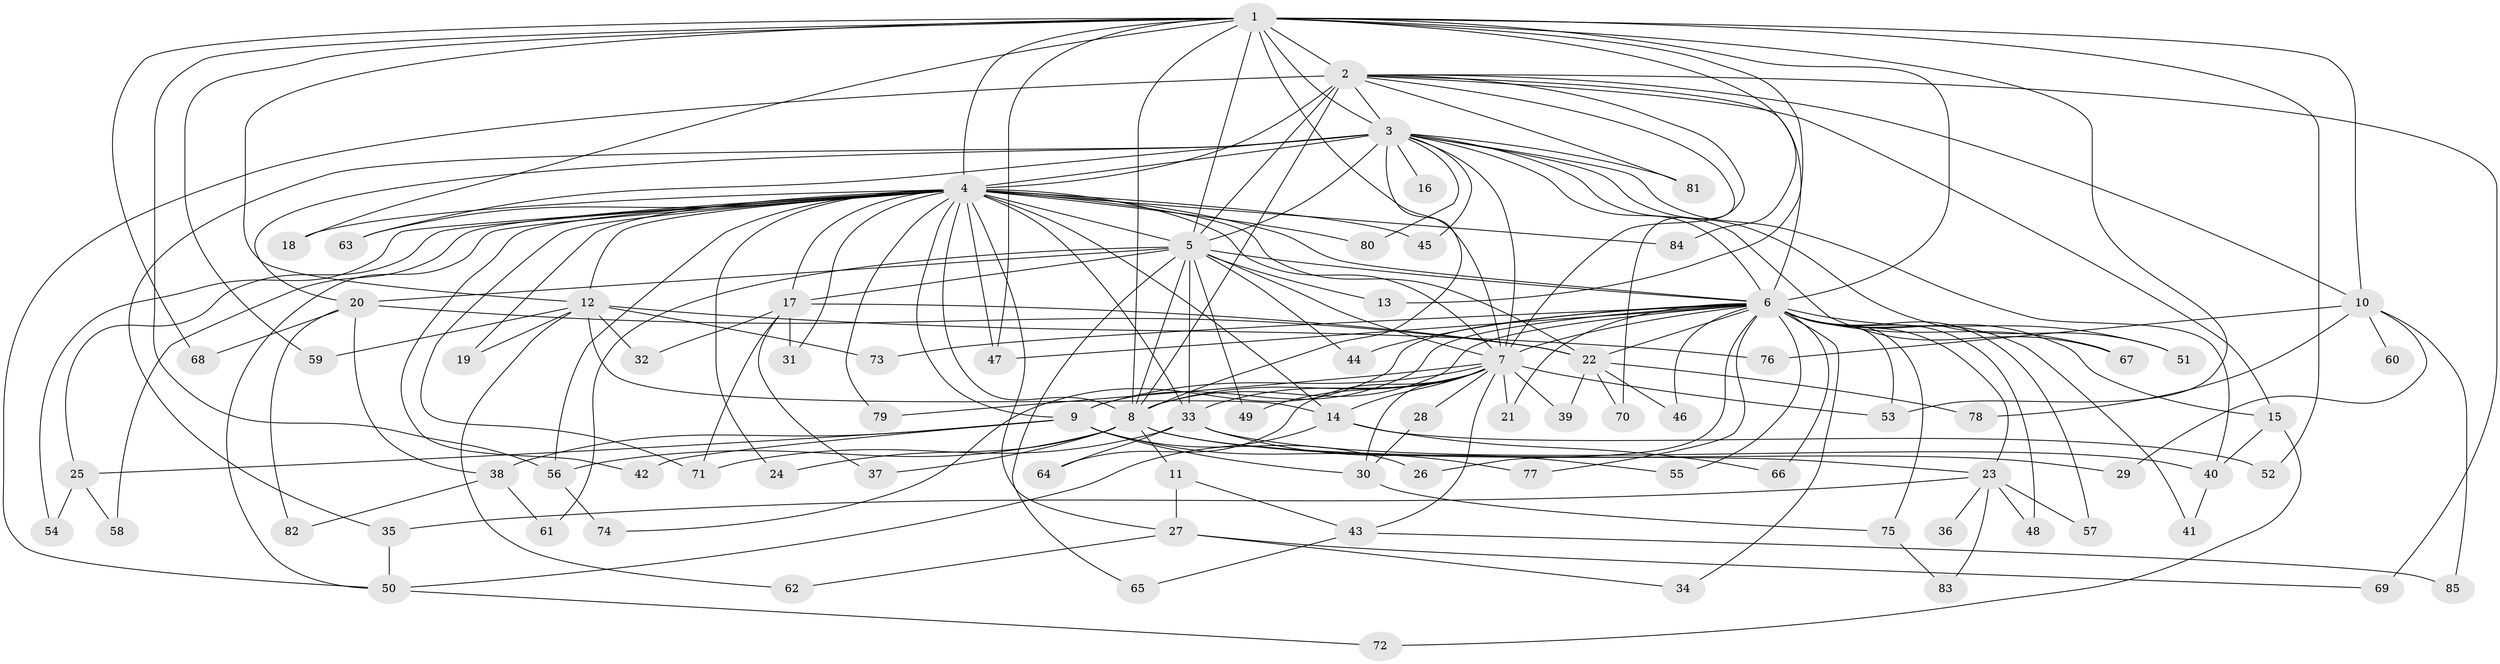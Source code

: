 // original degree distribution, {18: 0.008403361344537815, 17: 0.01680672268907563, 21: 0.008403361344537815, 16: 0.008403361344537815, 25: 0.008403361344537815, 19: 0.008403361344537815, 33: 0.008403361344537815, 26: 0.01680672268907563, 6: 0.03361344537815126, 8: 0.01680672268907563, 4: 0.10084033613445378, 9: 0.008403361344537815, 2: 0.5966386554621849, 5: 0.03361344537815126, 3: 0.11764705882352941, 7: 0.008403361344537815}
// Generated by graph-tools (version 1.1) at 2025/49/03/04/25 22:49:52]
// undirected, 85 vertices, 190 edges
graph export_dot {
  node [color=gray90,style=filled];
  1;
  2;
  3;
  4;
  5;
  6;
  7;
  8;
  9;
  10;
  11;
  12;
  13;
  14;
  15;
  16;
  17;
  18;
  19;
  20;
  21;
  22;
  23;
  24;
  25;
  26;
  27;
  28;
  29;
  30;
  31;
  32;
  33;
  34;
  35;
  36;
  37;
  38;
  39;
  40;
  41;
  42;
  43;
  44;
  45;
  46;
  47;
  48;
  49;
  50;
  51;
  52;
  53;
  54;
  55;
  56;
  57;
  58;
  59;
  60;
  61;
  62;
  63;
  64;
  65;
  66;
  67;
  68;
  69;
  70;
  71;
  72;
  73;
  74;
  75;
  76;
  77;
  78;
  79;
  80;
  81;
  82;
  83;
  84;
  85;
  1 -- 2 [weight=3.0];
  1 -- 3 [weight=2.0];
  1 -- 4 [weight=4.0];
  1 -- 5 [weight=2.0];
  1 -- 6 [weight=3.0];
  1 -- 7 [weight=3.0];
  1 -- 8 [weight=2.0];
  1 -- 10 [weight=1.0];
  1 -- 12 [weight=1.0];
  1 -- 13 [weight=1.0];
  1 -- 18 [weight=1.0];
  1 -- 47 [weight=1.0];
  1 -- 52 [weight=1.0];
  1 -- 53 [weight=1.0];
  1 -- 56 [weight=1.0];
  1 -- 59 [weight=1.0];
  1 -- 68 [weight=1.0];
  1 -- 84 [weight=1.0];
  2 -- 3 [weight=1.0];
  2 -- 4 [weight=2.0];
  2 -- 5 [weight=2.0];
  2 -- 6 [weight=1.0];
  2 -- 7 [weight=1.0];
  2 -- 8 [weight=1.0];
  2 -- 10 [weight=1.0];
  2 -- 15 [weight=1.0];
  2 -- 50 [weight=1.0];
  2 -- 69 [weight=1.0];
  2 -- 70 [weight=1.0];
  2 -- 81 [weight=1.0];
  3 -- 4 [weight=2.0];
  3 -- 5 [weight=2.0];
  3 -- 6 [weight=1.0];
  3 -- 7 [weight=2.0];
  3 -- 8 [weight=1.0];
  3 -- 16 [weight=1.0];
  3 -- 20 [weight=1.0];
  3 -- 35 [weight=1.0];
  3 -- 40 [weight=1.0];
  3 -- 45 [weight=1.0];
  3 -- 51 [weight=1.0];
  3 -- 63 [weight=1.0];
  3 -- 67 [weight=1.0];
  3 -- 80 [weight=1.0];
  3 -- 81 [weight=1.0];
  4 -- 5 [weight=2.0];
  4 -- 6 [weight=2.0];
  4 -- 7 [weight=2.0];
  4 -- 8 [weight=3.0];
  4 -- 9 [weight=1.0];
  4 -- 12 [weight=1.0];
  4 -- 14 [weight=1.0];
  4 -- 17 [weight=3.0];
  4 -- 18 [weight=2.0];
  4 -- 19 [weight=1.0];
  4 -- 22 [weight=2.0];
  4 -- 24 [weight=1.0];
  4 -- 25 [weight=1.0];
  4 -- 27 [weight=1.0];
  4 -- 31 [weight=1.0];
  4 -- 33 [weight=1.0];
  4 -- 42 [weight=1.0];
  4 -- 45 [weight=1.0];
  4 -- 47 [weight=2.0];
  4 -- 50 [weight=1.0];
  4 -- 54 [weight=1.0];
  4 -- 56 [weight=1.0];
  4 -- 58 [weight=1.0];
  4 -- 63 [weight=1.0];
  4 -- 71 [weight=1.0];
  4 -- 79 [weight=1.0];
  4 -- 80 [weight=1.0];
  4 -- 84 [weight=1.0];
  5 -- 6 [weight=1.0];
  5 -- 7 [weight=1.0];
  5 -- 8 [weight=1.0];
  5 -- 13 [weight=1.0];
  5 -- 17 [weight=1.0];
  5 -- 20 [weight=1.0];
  5 -- 33 [weight=1.0];
  5 -- 44 [weight=1.0];
  5 -- 49 [weight=1.0];
  5 -- 61 [weight=1.0];
  5 -- 65 [weight=1.0];
  6 -- 7 [weight=1.0];
  6 -- 8 [weight=1.0];
  6 -- 9 [weight=1.0];
  6 -- 15 [weight=1.0];
  6 -- 21 [weight=1.0];
  6 -- 22 [weight=1.0];
  6 -- 23 [weight=1.0];
  6 -- 26 [weight=1.0];
  6 -- 34 [weight=1.0];
  6 -- 41 [weight=1.0];
  6 -- 44 [weight=1.0];
  6 -- 46 [weight=1.0];
  6 -- 47 [weight=1.0];
  6 -- 48 [weight=1.0];
  6 -- 51 [weight=1.0];
  6 -- 53 [weight=2.0];
  6 -- 55 [weight=1.0];
  6 -- 57 [weight=1.0];
  6 -- 66 [weight=1.0];
  6 -- 67 [weight=1.0];
  6 -- 73 [weight=1.0];
  6 -- 74 [weight=1.0];
  6 -- 75 [weight=1.0];
  6 -- 77 [weight=1.0];
  7 -- 8 [weight=1.0];
  7 -- 9 [weight=2.0];
  7 -- 14 [weight=1.0];
  7 -- 21 [weight=2.0];
  7 -- 28 [weight=1.0];
  7 -- 30 [weight=1.0];
  7 -- 33 [weight=1.0];
  7 -- 39 [weight=1.0];
  7 -- 43 [weight=1.0];
  7 -- 49 [weight=1.0];
  7 -- 53 [weight=1.0];
  7 -- 64 [weight=1.0];
  7 -- 79 [weight=1.0];
  8 -- 11 [weight=1.0];
  8 -- 23 [weight=1.0];
  8 -- 24 [weight=1.0];
  8 -- 29 [weight=1.0];
  8 -- 37 [weight=1.0];
  8 -- 56 [weight=1.0];
  9 -- 25 [weight=1.0];
  9 -- 26 [weight=1.0];
  9 -- 30 [weight=1.0];
  9 -- 38 [weight=1.0];
  9 -- 42 [weight=1.0];
  9 -- 77 [weight=1.0];
  10 -- 29 [weight=1.0];
  10 -- 60 [weight=1.0];
  10 -- 76 [weight=1.0];
  10 -- 78 [weight=1.0];
  10 -- 85 [weight=1.0];
  11 -- 27 [weight=1.0];
  11 -- 43 [weight=1.0];
  12 -- 14 [weight=1.0];
  12 -- 19 [weight=1.0];
  12 -- 32 [weight=1.0];
  12 -- 59 [weight=1.0];
  12 -- 62 [weight=1.0];
  12 -- 73 [weight=1.0];
  12 -- 76 [weight=1.0];
  14 -- 50 [weight=1.0];
  14 -- 52 [weight=1.0];
  14 -- 66 [weight=1.0];
  15 -- 40 [weight=1.0];
  15 -- 72 [weight=1.0];
  17 -- 22 [weight=1.0];
  17 -- 31 [weight=1.0];
  17 -- 32 [weight=1.0];
  17 -- 37 [weight=1.0];
  17 -- 71 [weight=1.0];
  20 -- 22 [weight=1.0];
  20 -- 38 [weight=1.0];
  20 -- 68 [weight=1.0];
  20 -- 82 [weight=1.0];
  22 -- 39 [weight=1.0];
  22 -- 46 [weight=1.0];
  22 -- 70 [weight=1.0];
  22 -- 78 [weight=1.0];
  23 -- 35 [weight=1.0];
  23 -- 36 [weight=1.0];
  23 -- 48 [weight=1.0];
  23 -- 57 [weight=1.0];
  23 -- 83 [weight=1.0];
  25 -- 54 [weight=1.0];
  25 -- 58 [weight=1.0];
  27 -- 34 [weight=1.0];
  27 -- 62 [weight=1.0];
  27 -- 69 [weight=1.0];
  28 -- 30 [weight=1.0];
  30 -- 75 [weight=1.0];
  33 -- 40 [weight=1.0];
  33 -- 55 [weight=1.0];
  33 -- 64 [weight=1.0];
  33 -- 71 [weight=1.0];
  35 -- 50 [weight=1.0];
  38 -- 61 [weight=1.0];
  38 -- 82 [weight=1.0];
  40 -- 41 [weight=1.0];
  43 -- 65 [weight=1.0];
  43 -- 85 [weight=1.0];
  50 -- 72 [weight=1.0];
  56 -- 74 [weight=1.0];
  75 -- 83 [weight=1.0];
}
